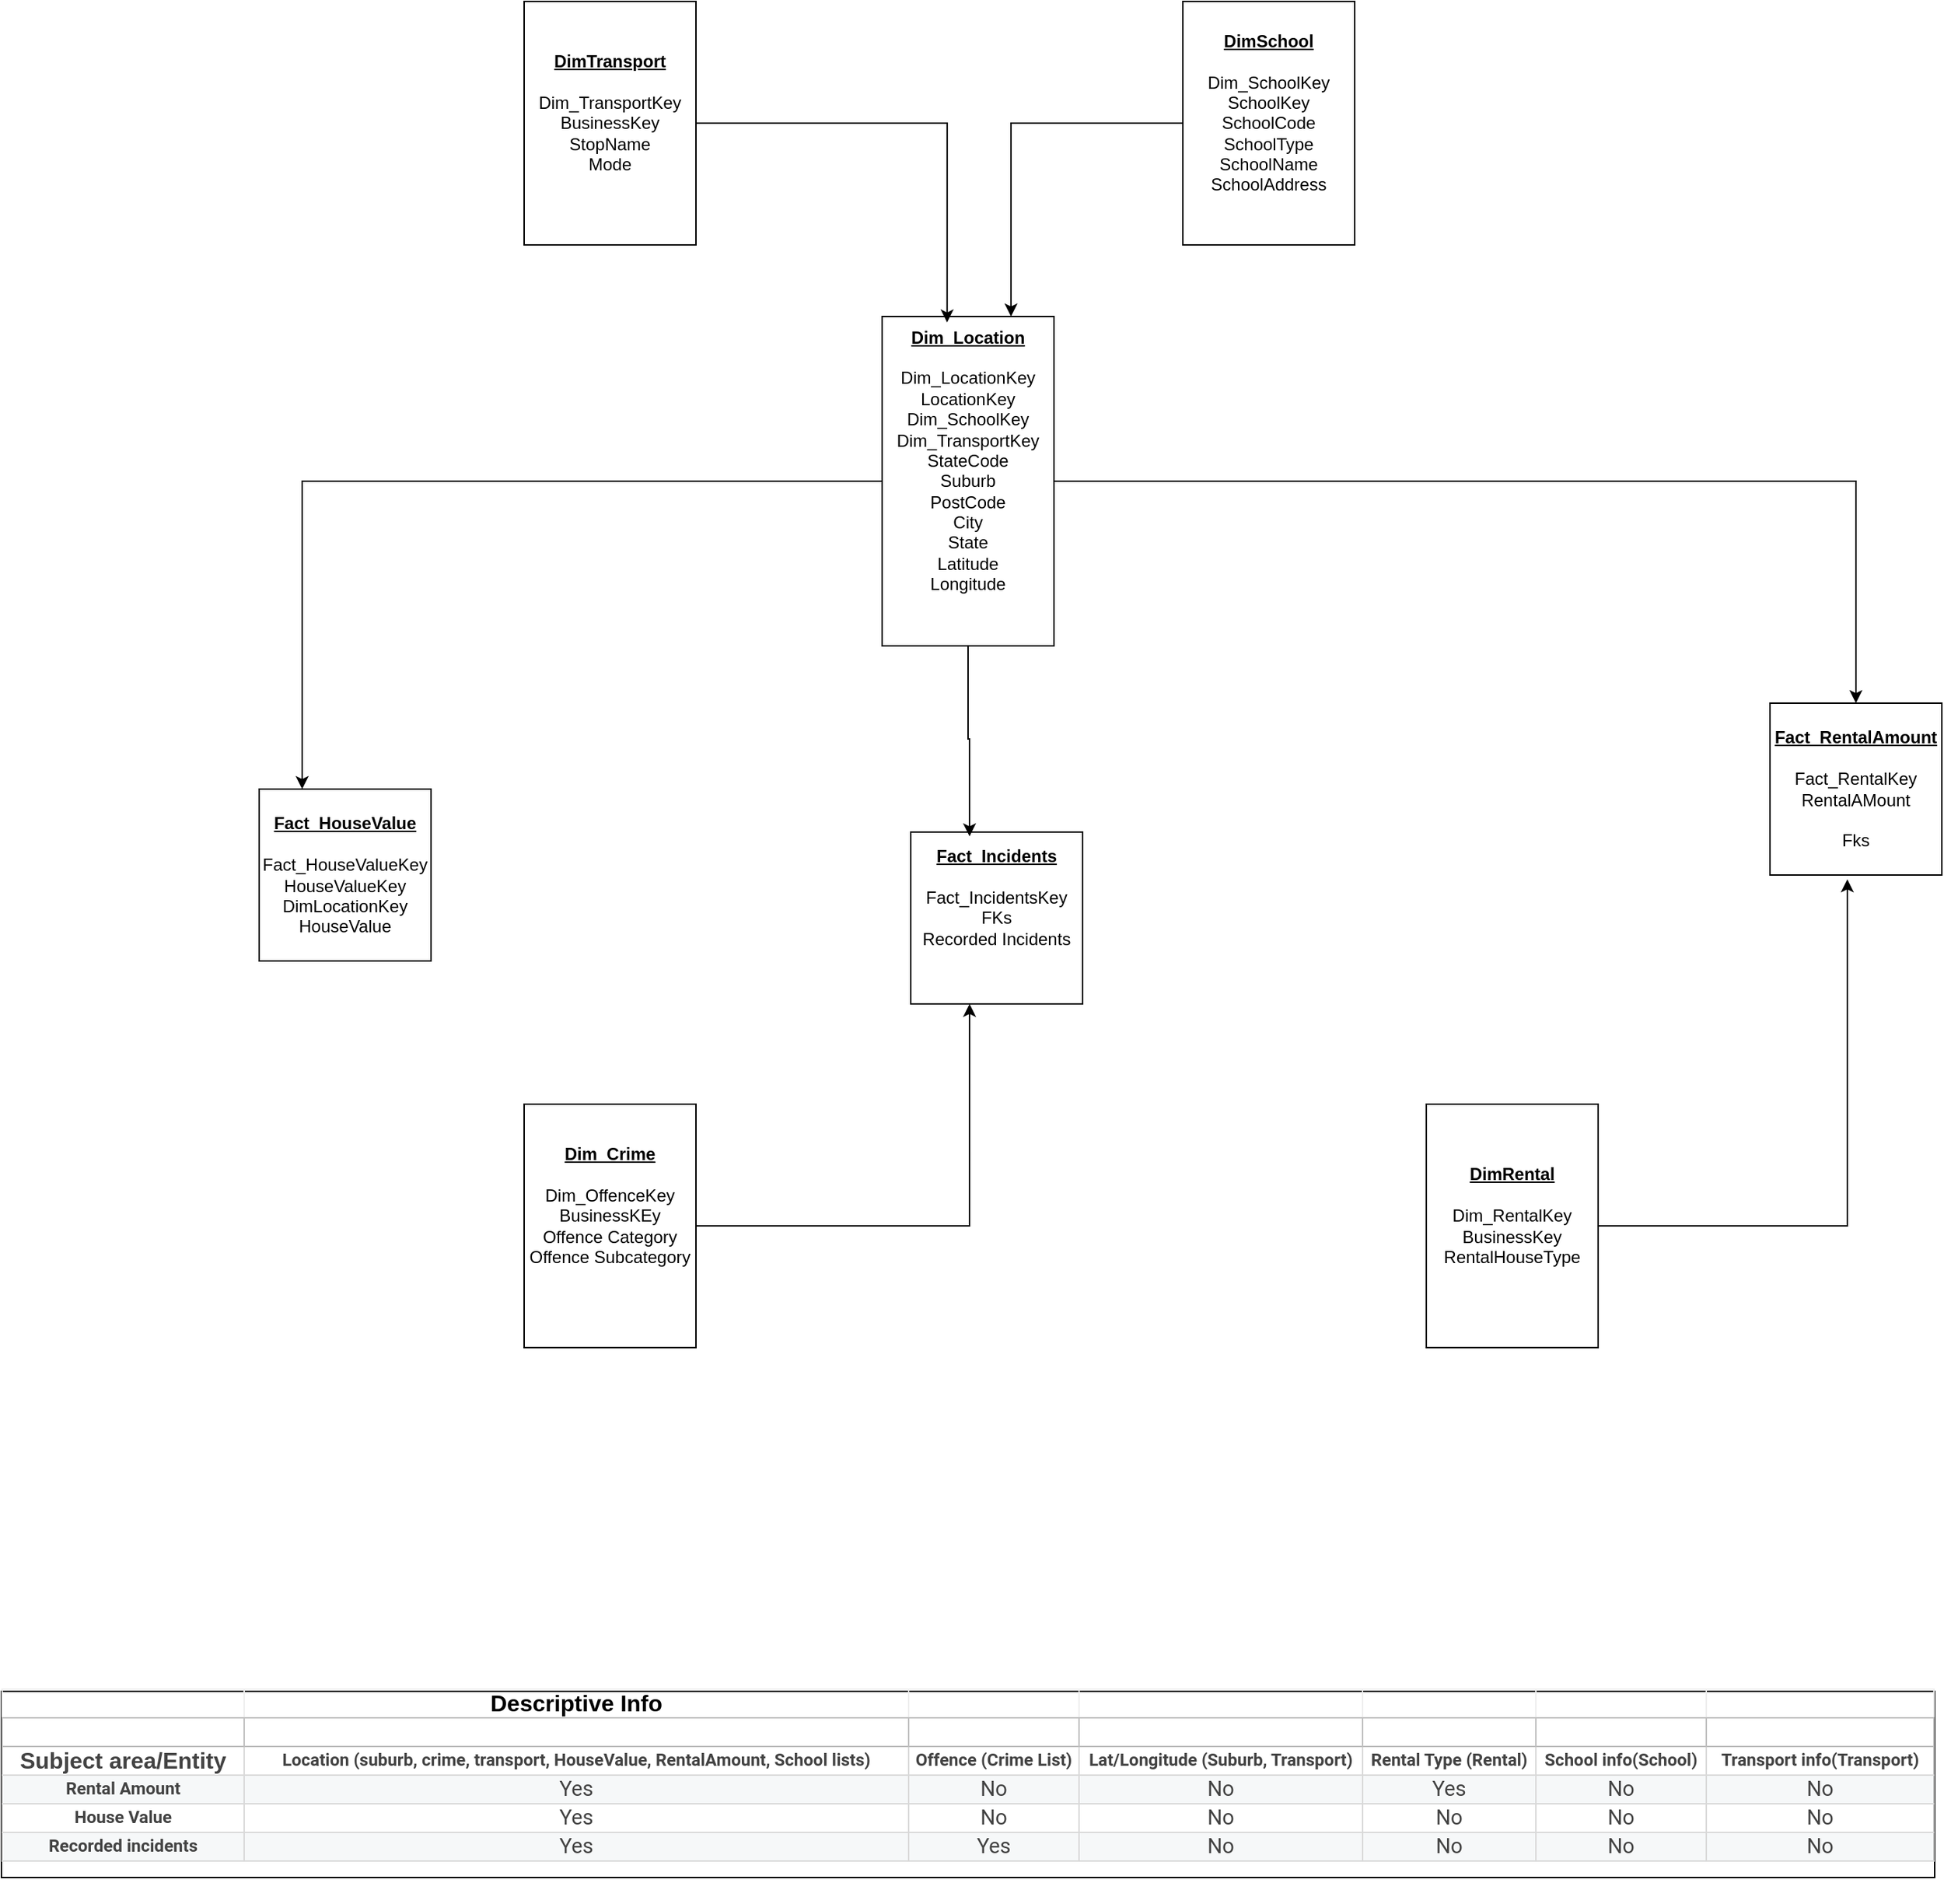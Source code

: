 <mxfile version="27.1.5">
  <diagram name="Page-1" id="7BFxU5fGPZ_QuVZOJ2mt">
    <mxGraphModel grid="1" page="1" gridSize="10" guides="1" tooltips="1" connect="1" arrows="1" fold="1" pageScale="1" pageWidth="850" pageHeight="1100" math="0" shadow="0">
      <root>
        <mxCell id="0" />
        <mxCell id="1" parent="0" />
        <mxCell id="Zu2pmkmOJ84C_yeY3-3D-30" style="edgeStyle=orthogonalEdgeStyle;rounded=0;orthogonalLoop=1;jettySize=auto;html=1;entryX=0.25;entryY=0;entryDx=0;entryDy=0;" edge="1" parent="1" source="Zu2pmkmOJ84C_yeY3-3D-3" target="Zu2pmkmOJ84C_yeY3-3D-10">
          <mxGeometry relative="1" as="geometry" />
        </mxCell>
        <mxCell id="Zu2pmkmOJ84C_yeY3-3D-32" style="edgeStyle=orthogonalEdgeStyle;rounded=0;orthogonalLoop=1;jettySize=auto;html=1;entryX=0.5;entryY=0;entryDx=0;entryDy=0;" edge="1" parent="1" source="Zu2pmkmOJ84C_yeY3-3D-3" target="Zu2pmkmOJ84C_yeY3-3D-9">
          <mxGeometry relative="1" as="geometry" />
        </mxCell>
        <mxCell id="Zu2pmkmOJ84C_yeY3-3D-3" value="&lt;b&gt;&lt;u&gt;Dim_Location&lt;/u&gt;&lt;/b&gt;&lt;div&gt;&lt;br&gt;&lt;/div&gt;&lt;div&gt;Dim_LocationKey&lt;/div&gt;&lt;div&gt;LocationKey&lt;/div&gt;&lt;div&gt;Dim_SchoolKey&lt;/div&gt;&lt;div&gt;Dim_TransportKey&lt;/div&gt;&lt;div&gt;StateCode&lt;/div&gt;&lt;div&gt;Suburb&lt;/div&gt;&lt;div&gt;PostCode&lt;/div&gt;&lt;div&gt;City&lt;/div&gt;&lt;div&gt;State&lt;/div&gt;&lt;div&gt;Latitude&lt;/div&gt;&lt;div&gt;Longitude&lt;/div&gt;&lt;div&gt;&lt;br&gt;&lt;/div&gt;&lt;div&gt;&lt;br&gt;&lt;/div&gt;" style="rounded=0;whiteSpace=wrap;html=1;" vertex="1" parent="1">
          <mxGeometry x="-50" y="80" width="120" height="230" as="geometry" />
        </mxCell>
        <mxCell id="Zu2pmkmOJ84C_yeY3-3D-4" value="&lt;div&gt;&lt;b&gt;&lt;u&gt;Dim_Crime&lt;/u&gt;&lt;/b&gt;&lt;/div&gt;&lt;div&gt;&lt;b&gt;&lt;u&gt;&lt;br&gt;&lt;/u&gt;&lt;/b&gt;&lt;/div&gt;&lt;div&gt;Dim_OffenceKey&lt;/div&gt;&lt;div&gt;BusinessKEy&lt;/div&gt;&lt;div&gt;Offence Category&lt;/div&gt;&lt;div&gt;Offence Subcategory&lt;/div&gt;&lt;div&gt;&lt;br&gt;&lt;/div&gt;&lt;div&gt;&lt;br&gt;&lt;/div&gt;" style="rounded=0;whiteSpace=wrap;html=1;" vertex="1" parent="1">
          <mxGeometry x="-300" y="630" width="120" height="170" as="geometry" />
        </mxCell>
        <mxCell id="Zu2pmkmOJ84C_yeY3-3D-6" value="&lt;b&gt;&lt;u&gt;DimRental&lt;/u&gt;&lt;/b&gt;&lt;div&gt;&lt;br&gt;&lt;/div&gt;&lt;div&gt;Dim_RentalKey&lt;/div&gt;&lt;div&gt;BusinessKey&lt;/div&gt;&lt;div&gt;RentalHouseType&lt;/div&gt;&lt;div&gt;&lt;br&gt;&lt;/div&gt;" style="rounded=0;whiteSpace=wrap;html=1;" vertex="1" parent="1">
          <mxGeometry x="330" y="630" width="120" height="170" as="geometry" />
        </mxCell>
        <mxCell id="Zu2pmkmOJ84C_yeY3-3D-35" style="edgeStyle=orthogonalEdgeStyle;rounded=0;orthogonalLoop=1;jettySize=auto;html=1;entryX=0.75;entryY=0;entryDx=0;entryDy=0;" edge="1" parent="1" source="Zu2pmkmOJ84C_yeY3-3D-7" target="Zu2pmkmOJ84C_yeY3-3D-3">
          <mxGeometry relative="1" as="geometry" />
        </mxCell>
        <mxCell id="Zu2pmkmOJ84C_yeY3-3D-7" value="&lt;b&gt;&lt;u&gt;DimSchool&lt;/u&gt;&lt;/b&gt;&lt;div&gt;&lt;br&gt;&lt;/div&gt;&lt;div&gt;Dim_SchoolKey&lt;/div&gt;&lt;div&gt;SchoolKey&lt;/div&gt;&lt;div&gt;SchoolCode&lt;/div&gt;&lt;div&gt;SchoolType&lt;/div&gt;&lt;div&gt;SchoolName&lt;/div&gt;&lt;div&gt;SchoolAddress&lt;/div&gt;&lt;div&gt;&lt;br&gt;&lt;/div&gt;" style="rounded=0;whiteSpace=wrap;html=1;" vertex="1" parent="1">
          <mxGeometry x="160" y="-140" width="120" height="170" as="geometry" />
        </mxCell>
        <mxCell id="Zu2pmkmOJ84C_yeY3-3D-8" value="&lt;b&gt;&lt;u&gt;DimTransport&lt;/u&gt;&lt;/b&gt;&lt;div&gt;&lt;br&gt;&lt;/div&gt;&lt;div&gt;Dim_TransportKey&lt;/div&gt;&lt;div&gt;BusinessKey&lt;/div&gt;&lt;div&gt;StopName&lt;/div&gt;&lt;div&gt;Mode&lt;/div&gt;&lt;div&gt;&lt;br&gt;&lt;/div&gt;" style="rounded=0;whiteSpace=wrap;html=1;" vertex="1" parent="1">
          <mxGeometry x="-300" y="-140" width="120" height="170" as="geometry" />
        </mxCell>
        <mxCell id="Zu2pmkmOJ84C_yeY3-3D-9" value="&lt;b&gt;&lt;u&gt;Fact_RentalAmount&lt;/u&gt;&lt;/b&gt;&lt;div&gt;&lt;br&gt;&lt;/div&gt;&lt;div&gt;Fact_RentalKey&lt;/div&gt;&lt;div&gt;RentalAMount&lt;/div&gt;&lt;div&gt;&lt;br&gt;&lt;/div&gt;&lt;div&gt;Fks&lt;/div&gt;" style="rounded=0;whiteSpace=wrap;html=1;" vertex="1" parent="1">
          <mxGeometry x="570" y="350" width="120" height="120" as="geometry" />
        </mxCell>
        <mxCell id="Zu2pmkmOJ84C_yeY3-3D-10" value="&lt;b&gt;&lt;u&gt;Fact_HouseValue&lt;/u&gt;&lt;/b&gt;&lt;div&gt;&lt;br&gt;&lt;/div&gt;&lt;div&gt;Fact_HouseValueKey&lt;/div&gt;&lt;div&gt;HouseValueKey&lt;br&gt;&lt;div&gt;DimLocationKey&lt;/div&gt;&lt;div&gt;HouseValue&lt;/div&gt;&lt;/div&gt;" style="rounded=0;whiteSpace=wrap;html=1;" vertex="1" parent="1">
          <mxGeometry x="-485" y="410" width="120" height="120" as="geometry" />
        </mxCell>
        <mxCell id="Zu2pmkmOJ84C_yeY3-3D-11" value="&lt;b&gt;&lt;u&gt;Fact_Incidents&lt;/u&gt;&lt;/b&gt;&lt;div&gt;&lt;br&gt;&lt;/div&gt;&lt;div&gt;Fact_IncidentsKey&lt;/div&gt;&lt;div&gt;FKs&lt;/div&gt;&lt;div&gt;Recorded Incidents&lt;br&gt;&lt;div&gt;&lt;br&gt;&lt;/div&gt;&lt;div&gt;&lt;br&gt;&lt;/div&gt;&lt;/div&gt;" style="rounded=0;whiteSpace=wrap;html=1;" vertex="1" parent="1">
          <mxGeometry x="-30" y="440" width="120" height="120" as="geometry" />
        </mxCell>
        <UserObject label="&#xa;&lt;table data-sheets-named-table=&quot;{&amp;quot;1&amp;quot;:{&amp;quot;1&amp;quot;:{&amp;quot;1&amp;quot;:{&amp;quot;4&amp;quot;:{&amp;quot;1&amp;quot;:2,&amp;quot;2&amp;quot;:16777215}},&amp;quot;2&amp;quot;:{&amp;quot;4&amp;quot;:{&amp;quot;1&amp;quot;:2,&amp;quot;2&amp;quot;:16777215}},&amp;quot;3&amp;quot;:1,&amp;quot;4&amp;quot;:{&amp;quot;4&amp;quot;:{&amp;quot;1&amp;quot;:2,&amp;quot;2&amp;quot;:16185593}},&amp;quot;5&amp;quot;:1}},&amp;quot;2&amp;quot;:&amp;quot;Table1&amp;quot;,&amp;quot;3&amp;quot;:[{&amp;quot;1&amp;quot;:0,&amp;quot;2&amp;quot;:1,&amp;quot;3&amp;quot;:{&amp;quot;2&amp;quot;:2},&amp;quot;4&amp;quot;:7}],&amp;quot;5&amp;quot;:{&amp;quot;1&amp;quot;:62,&amp;quot;3&amp;quot;:1,&amp;quot;4&amp;quot;:1,&amp;quot;5&amp;quot;:1,&amp;quot;6&amp;quot;:1,&amp;quot;7&amp;quot;:1}}&quot; data-sheets-named-table-range=&quot;G9:M28&quot; data-sheets-original-selection=&quot;G8:M13&quot; data-sheets-baot=&quot;1&quot; data-sheets-root=&quot;1&quot; style=&quot;table-layout:fixed;font-size:11pt;font-family:Calibri;width:0px;border-collapse:collapse;border:none&quot; border=&quot;1&quot; dir=&quot;ltr&quot; cellpadding=&quot;0&quot; cellspacing=&quot;0&quot; xmlns=&quot;http://www.w3.org/1999/xhtml&quot;&gt;&lt;colgroup&gt;&lt;col width=&quot;169&quot;&gt;&lt;col width=&quot;464&quot;&gt;&lt;col width=&quot;119&quot;&gt;&lt;col width=&quot;198&quot;&gt;&lt;col width=&quot;121&quot;&gt;&lt;col width=&quot;119&quot;&gt;&lt;col width=&quot;159&quot;&gt;&lt;/colgroup&gt;&lt;tbody&gt;&lt;tr style=&quot;height:20px;&quot;&gt;&lt;td style=&quot;border-bottom:1px solid #bfbfbf;overflow:hidden;padding:0px 3px 0px 3px;vertical-align:bottom;&quot;&gt;&lt;/td&gt;&lt;td style=&quot;border-bottom:1px solid #bfbfbf;overflow:hidden;padding:0px 3px 0px 3px;vertical-align:bottom;font-family:Arial;font-size:12pt;font-weight:bold;&quot;&gt;Descriptive Info&lt;/td&gt;&lt;td style=&quot;border-bottom:1px solid #bfbfbf;overflow:hidden;padding:0px 3px 0px 3px;vertical-align:bottom;&quot;&gt;&lt;/td&gt;&lt;td style=&quot;border-bottom:1px solid #bfbfbf;overflow:hidden;padding:0px 3px 0px 3px;vertical-align:bottom;&quot;&gt;&lt;/td&gt;&lt;td style=&quot;border-bottom:1px solid #bfbfbf;overflow:hidden;padding:0px 3px 0px 3px;vertical-align:bottom;&quot;&gt;&lt;/td&gt;&lt;td style=&quot;border-bottom:1px solid #bfbfbf;overflow:hidden;padding:0px 3px 0px 3px;vertical-align:bottom;&quot;&gt;&lt;/td&gt;&lt;td style=&quot;border-bottom:1px solid #bfbfbf;overflow:hidden;padding:0px 3px 0px 3px;vertical-align:bottom;&quot;&gt;&lt;/td&gt;&lt;/tr&gt;&lt;tr style=&quot;height:20px;&quot;&gt;&lt;td style=&quot;border-right:1px solid #bfbfbf;border-bottom:1px solid #bfbfbf;border-left:1px solid #bfbfbf;overflow:hidden;padding:0px 3px 0px 3px;vertical-align:middle;background-color:#ffffff;font-family:Roboto;font-weight:normal;wrap-strategy:3;white-space:clip;color:#ffffff;&quot;&gt;Column 1&lt;/td&gt;&lt;td style=&quot;border-right:1px solid #bfbfbf;border-bottom:1px solid #bfbfbf;overflow:hidden;padding:0px 3px 0px 3px;vertical-align:middle;background-color:#ffffff;font-family:Roboto;font-size:12pt;font-weight:bold;wrap-strategy:3;white-space:clip;color:#ffffff;&quot;&gt;De&lt;/td&gt;&lt;td style=&quot;border-right:1px solid #bfbfbf;border-bottom:1px solid #bfbfbf;overflow:hidden;padding:0px 3px 0px 3px;vertical-align:middle;background-color:#ffffff;font-family:Roboto;font-weight:normal;wrap-strategy:3;white-space:clip;color:#ffffff;&quot;&gt;Column 3&lt;/td&gt;&lt;td style=&quot;border-right:1px solid #bfbfbf;border-bottom:1px solid #bfbfbf;overflow:hidden;padding:0px 3px 0px 3px;vertical-align:middle;background-color:#ffffff;font-family:Roboto;font-weight:normal;wrap-strategy:3;white-space:clip;color:#ffffff;&quot;&gt;Column 4&lt;/td&gt;&lt;td style=&quot;border-right:1px solid #bfbfbf;border-bottom:1px solid #bfbfbf;overflow:hidden;padding:0px 3px 0px 3px;vertical-align:middle;background-color:#ffffff;font-family:Roboto;font-weight:normal;wrap-strategy:3;white-space:clip;color:#ffffff;&quot;&gt;Column 5&lt;/td&gt;&lt;td style=&quot;border-right:1px solid #bfbfbf;border-bottom:1px solid #bfbfbf;overflow:hidden;padding:0px 3px 0px 3px;vertical-align:middle;background-color:#ffffff;font-family:Roboto;font-weight:normal;wrap-strategy:3;white-space:clip;color:#ffffff;&quot;&gt;Column 6&lt;/td&gt;&lt;td style=&quot;border-right:1px solid #bfbfbf;border-bottom:1px solid #bfbfbf;overflow:hidden;padding:0px 3px 0px 3px;vertical-align:middle;background-color:#ffffff;font-family:Roboto;font-weight:normal;wrap-strategy:3;white-space:clip;color:#ffffff;&quot;&gt;Column 7&lt;/td&gt;&lt;/tr&gt;&lt;tr style=&quot;height:20px;&quot;&gt;&lt;td style=&quot;border-right:1px solid #d9d9d9;border-bottom:1px solid #d9d9d9;border-left:1px solid #bfbfbf;overflow:hidden;padding:0px 3px 0px 3px;vertical-align:middle;background-color:#ffffff;font-family:Arial;font-size:12pt;font-weight:bold;wrap-strategy:3;white-space:clip;color:#434343;&quot;&gt;Subject area/Entity&lt;/td&gt;&lt;td style=&quot;border-right:1px solid #d9d9d9;border-bottom:1px solid #d9d9d9;overflow:hidden;padding:0px 3px 0px 3px;vertical-align:middle;background-color:#ffffff;font-family:Roboto;font-size:9pt;font-weight:bold;wrap-strategy:3;white-space:clip;color:#434343;&quot;&gt;Location (suburb, crime, transport, HouseValue, RentalAmount, School lists) &lt;/td&gt;&lt;td style=&quot;border-right:1px solid #d9d9d9;border-bottom:1px solid #d9d9d9;overflow:hidden;padding:0px 3px 0px 3px;vertical-align:middle;background-color:#ffffff;font-family:Roboto;font-size:9pt;font-weight:bold;wrap-strategy:3;white-space:clip;color:#434343;&quot;&gt;Offence (Crime List) &lt;/td&gt;&lt;td style=&quot;border-right:1px solid #d9d9d9;border-bottom:1px solid #d9d9d9;overflow:hidden;padding:0px 3px 0px 3px;vertical-align:middle;background-color:#ffffff;font-family:Roboto;font-size:9pt;font-weight:bold;wrap-strategy:3;white-space:clip;color:#434343;&quot;&gt;Lat/Longitude (Suburb, Transport) &lt;/td&gt;&lt;td style=&quot;border-right:1px solid #d9d9d9;border-bottom:1px solid #d9d9d9;overflow:hidden;padding:0px 3px 0px 3px;vertical-align:middle;background-color:#ffffff;font-family:Roboto;font-size:9pt;font-weight:bold;wrap-strategy:3;white-space:clip;color:#434343;&quot;&gt;Rental Type (Rental) &lt;/td&gt;&lt;td style=&quot;border-right:1px solid #d9d9d9;border-bottom:1px solid #d9d9d9;overflow:hidden;padding:0px 3px 0px 3px;vertical-align:middle;background-color:#ffffff;font-family:Roboto;font-size:9pt;font-weight:bold;wrap-strategy:3;white-space:clip;color:#434343;&quot;&gt;School info(School)&lt;/td&gt;&lt;td style=&quot;border-right:1px solid #bfbfbf;border-bottom:1px solid #d9d9d9;overflow:hidden;padding:0px 3px 0px 3px;vertical-align:middle;background-color:#ffffff;font-family:Roboto;font-size:9pt;font-weight:bold;wrap-strategy:3;white-space:clip;color:#434343;&quot;&gt;Transport info(Transport)&lt;/td&gt;&lt;/tr&gt;&lt;tr style=&quot;height:20px;&quot;&gt;&lt;td style=&quot;border-right:1px solid #d9d9d9;border-bottom:1px solid #d9d9d9;border-left:1px solid #bfbfbf;overflow:hidden;padding:0px 3px 0px 3px;vertical-align:middle;background-color:#f6f8f9;font-family:Roboto;font-size:9pt;font-weight:bold;wrap-strategy:3;white-space:clip;color:#434343;&quot;&gt;Rental Amount&lt;/td&gt;&lt;td style=&quot;border-right:1px solid #d9d9d9;border-bottom:1px solid #d9d9d9;overflow:hidden;padding:0px 3px 0px 3px;vertical-align:middle;background-color:#f6f8f9;font-family:Roboto;font-weight:normal;wrap-strategy:3;white-space:clip;color:#434343;&quot;&gt;Yes&lt;/td&gt;&lt;td style=&quot;border-right:1px solid #d9d9d9;border-bottom:1px solid #d9d9d9;overflow:hidden;padding:0px 3px 0px 3px;vertical-align:middle;background-color:#f6f8f9;font-family:Roboto;font-weight:normal;wrap-strategy:3;white-space:clip;color:#434343;&quot;&gt;No &lt;/td&gt;&lt;td style=&quot;border-right:1px solid #d9d9d9;border-bottom:1px solid #d9d9d9;overflow:hidden;padding:0px 3px 0px 3px;vertical-align:middle;background-color:#f6f8f9;font-family:Roboto;font-weight:normal;wrap-strategy:3;white-space:clip;color:#434343;&quot;&gt;No&lt;/td&gt;&lt;td style=&quot;border-right:1px solid #d9d9d9;border-bottom:1px solid #d9d9d9;overflow:hidden;padding:0px 3px 0px 3px;vertical-align:middle;background-color:#f6f8f9;font-family:Roboto;font-weight:normal;wrap-strategy:3;white-space:clip;color:#434343;&quot;&gt;Yes&lt;/td&gt;&lt;td style=&quot;border-right:1px solid #d9d9d9;border-bottom:1px solid #d9d9d9;overflow:hidden;padding:0px 3px 0px 3px;vertical-align:middle;background-color:#f6f8f9;font-family:Roboto;font-weight:normal;wrap-strategy:3;white-space:clip;color:#434343;&quot;&gt;No&lt;/td&gt;&lt;td style=&quot;border-right:1px solid #bfbfbf;border-bottom:1px solid #d9d9d9;overflow:hidden;padding:0px 3px 0px 3px;vertical-align:middle;background-color:#f6f8f9;font-family:Roboto;font-weight:normal;wrap-strategy:3;white-space:clip;color:#434343;&quot;&gt;No&lt;/td&gt;&lt;/tr&gt;&lt;tr style=&quot;height:20px;&quot;&gt;&lt;td style=&quot;border-right:1px solid #d9d9d9;border-bottom:1px solid #d9d9d9;border-left:1px solid #bfbfbf;overflow:hidden;padding:0px 3px 0px 3px;vertical-align:middle;background-color:#ffffff;font-family:Roboto;font-size:9pt;font-weight:bold;wrap-strategy:3;white-space:clip;color:#434343;&quot;&gt;House Value&lt;/td&gt;&lt;td style=&quot;border-right:1px solid #d9d9d9;border-bottom:1px solid #d9d9d9;overflow:hidden;padding:0px 3px 0px 3px;vertical-align:middle;background-color:#ffffff;font-family:Roboto;font-weight:normal;wrap-strategy:3;white-space:clip;color:#434343;&quot;&gt;Yes&lt;/td&gt;&lt;td style=&quot;border-right:1px solid #d9d9d9;border-bottom:1px solid #d9d9d9;overflow:hidden;padding:0px 3px 0px 3px;vertical-align:middle;background-color:#ffffff;font-family:Roboto;font-weight:normal;wrap-strategy:3;white-space:clip;color:#434343;&quot;&gt;No &lt;/td&gt;&lt;td style=&quot;border-right:1px solid #d9d9d9;border-bottom:1px solid #d9d9d9;overflow:hidden;padding:0px 3px 0px 3px;vertical-align:middle;background-color:#ffffff;font-family:Roboto;font-weight:normal;wrap-strategy:3;white-space:clip;color:#434343;&quot;&gt;No&lt;/td&gt;&lt;td style=&quot;border-right:1px solid #d9d9d9;border-bottom:1px solid #d9d9d9;overflow:hidden;padding:0px 3px 0px 3px;vertical-align:middle;background-color:#ffffff;font-family:Roboto;font-weight:normal;wrap-strategy:3;white-space:clip;color:#434343;&quot;&gt;No&lt;/td&gt;&lt;td style=&quot;border-right:1px solid #d9d9d9;border-bottom:1px solid #d9d9d9;overflow:hidden;padding:0px 3px 0px 3px;vertical-align:middle;background-color:#ffffff;font-family:Roboto;font-weight:normal;wrap-strategy:3;white-space:clip;color:#434343;&quot;&gt;No&lt;/td&gt;&lt;td style=&quot;border-right:1px solid #bfbfbf;border-bottom:1px solid #d9d9d9;overflow:hidden;padding:0px 3px 0px 3px;vertical-align:middle;background-color:#ffffff;font-family:Roboto;font-weight:normal;wrap-strategy:3;white-space:clip;color:#434343;&quot;&gt;No&lt;/td&gt;&lt;/tr&gt;&lt;tr style=&quot;height:20px;&quot;&gt;&lt;td style=&quot;border-right:1px solid #d9d9d9;border-bottom:1px solid #d9d9d9;border-left:1px solid #bfbfbf;overflow:hidden;padding:0px 3px 0px 3px;vertical-align:middle;background-color:#f6f8f9;font-family:Roboto;font-size:9pt;font-weight:bold;wrap-strategy:3;white-space:clip;color:#434343;&quot;&gt;Recorded incidents&lt;/td&gt;&lt;td style=&quot;border-right:1px solid #d9d9d9;border-bottom:1px solid #d9d9d9;overflow:hidden;padding:0px 3px 0px 3px;vertical-align:middle;background-color:#f6f8f9;font-family:Roboto;font-weight:normal;wrap-strategy:3;white-space:clip;color:#434343;&quot;&gt;Yes&lt;/td&gt;&lt;td style=&quot;border-right:1px solid #d9d9d9;border-bottom:1px solid #d9d9d9;overflow:hidden;padding:0px 3px 0px 3px;vertical-align:middle;background-color:#f6f8f9;font-family:Roboto;font-weight:normal;wrap-strategy:3;white-space:clip;color:#434343;&quot;&gt;Yes&lt;/td&gt;&lt;td style=&quot;border-right:1px solid #d9d9d9;border-bottom:1px solid #d9d9d9;overflow:hidden;padding:0px 3px 0px 3px;vertical-align:middle;background-color:#f6f8f9;font-family:Roboto;font-weight:normal;wrap-strategy:3;white-space:clip;color:#434343;&quot;&gt;No&lt;/td&gt;&lt;td style=&quot;border-right:1px solid #d9d9d9;border-bottom:1px solid #d9d9d9;overflow:hidden;padding:0px 3px 0px 3px;vertical-align:middle;background-color:#f6f8f9;font-family:Roboto;font-weight:normal;wrap-strategy:3;white-space:clip;color:#434343;&quot;&gt;No&lt;/td&gt;&lt;td style=&quot;border-right:1px solid #d9d9d9;border-bottom:1px solid #d9d9d9;overflow:hidden;padding:0px 3px 0px 3px;vertical-align:middle;background-color:#f6f8f9;font-family:Roboto;font-weight:normal;wrap-strategy:3;white-space:clip;color:#434343;&quot;&gt;No&lt;/td&gt;&lt;td style=&quot;border-right:1px solid #bfbfbf;border-bottom:1px solid #d9d9d9;overflow:hidden;padding:0px 3px 0px 3px;vertical-align:middle;background-color:#f6f8f9;font-family:Roboto;font-weight:normal;wrap-strategy:3;white-space:clip;color:#434343;&quot;&gt;No&lt;/td&gt;&lt;/tr&gt;&lt;/tbody&gt;&lt;/table&gt;&#xa;&#xa;" link="&#xa;&lt;table data-sheets-named-table=&quot;{&amp;quot;1&amp;quot;:{&amp;quot;1&amp;quot;:{&amp;quot;1&amp;quot;:{&amp;quot;4&amp;quot;:{&amp;quot;1&amp;quot;:2,&amp;quot;2&amp;quot;:16777215}},&amp;quot;2&amp;quot;:{&amp;quot;4&amp;quot;:{&amp;quot;1&amp;quot;:2,&amp;quot;2&amp;quot;:16777215}},&amp;quot;3&amp;quot;:1,&amp;quot;4&amp;quot;:{&amp;quot;4&amp;quot;:{&amp;quot;1&amp;quot;:2,&amp;quot;2&amp;quot;:16185593}},&amp;quot;5&amp;quot;:1}},&amp;quot;2&amp;quot;:&amp;quot;Table1&amp;quot;,&amp;quot;3&amp;quot;:[{&amp;quot;1&amp;quot;:0,&amp;quot;2&amp;quot;:1,&amp;quot;3&amp;quot;:{&amp;quot;2&amp;quot;:2},&amp;quot;4&amp;quot;:7}],&amp;quot;5&amp;quot;:{&amp;quot;1&amp;quot;:62,&amp;quot;3&amp;quot;:1,&amp;quot;4&amp;quot;:1,&amp;quot;5&amp;quot;:1,&amp;quot;6&amp;quot;:1,&amp;quot;7&amp;quot;:1}}&quot; data-sheets-named-table-range=&quot;G9:M28&quot; data-sheets-original-selection=&quot;G8:M13&quot; data-sheets-baot=&quot;1&quot; data-sheets-root=&quot;1&quot; style=&quot;table-layout:fixed;font-size:11pt;font-family:Calibri;width:0px;border-collapse:collapse;border:none&quot; border=&quot;1&quot; dir=&quot;ltr&quot; cellpadding=&quot;0&quot; cellspacing=&quot;0&quot; xmlns=&quot;http://www.w3.org/1999/xhtml&quot;&gt;&lt;colgroup&gt;&lt;col width=&quot;169&quot;&gt;&lt;col width=&quot;464&quot;&gt;&lt;col width=&quot;119&quot;&gt;&lt;col width=&quot;198&quot;&gt;&lt;col width=&quot;121&quot;&gt;&lt;col width=&quot;119&quot;&gt;&lt;col width=&quot;159&quot;&gt;&lt;/colgroup&gt;&lt;tbody&gt;&lt;tr style=&quot;height:20px;&quot;&gt;&lt;td style=&quot;border-bottom:1px solid #bfbfbf;overflow:hidden;padding:0px 3px 0px 3px;vertical-align:bottom;&quot;&gt;&lt;/td&gt;&lt;td style=&quot;border-bottom:1px solid #bfbfbf;overflow:hidden;padding:0px 3px 0px 3px;vertical-align:bottom;font-family:Arial;font-size:12pt;font-weight:bold;&quot;&gt;Descriptive Info&lt;/td&gt;&lt;td style=&quot;border-bottom:1px solid #bfbfbf;overflow:hidden;padding:0px 3px 0px 3px;vertical-align:bottom;&quot;&gt;&lt;/td&gt;&lt;td style=&quot;border-bottom:1px solid #bfbfbf;overflow:hidden;padding:0px 3px 0px 3px;vertical-align:bottom;&quot;&gt;&lt;/td&gt;&lt;td style=&quot;border-bottom:1px solid #bfbfbf;overflow:hidden;padding:0px 3px 0px 3px;vertical-align:bottom;&quot;&gt;&lt;/td&gt;&lt;td style=&quot;border-bottom:1px solid #bfbfbf;overflow:hidden;padding:0px 3px 0px 3px;vertical-align:bottom;&quot;&gt;&lt;/td&gt;&lt;td style=&quot;border-bottom:1px solid #bfbfbf;overflow:hidden;padding:0px 3px 0px 3px;vertical-align:bottom;&quot;&gt;&lt;/td&gt;&lt;/tr&gt;&lt;tr style=&quot;height:20px;&quot;&gt;&lt;td style=&quot;border-right:1px solid #bfbfbf;border-bottom:1px solid #bfbfbf;border-left:1px solid #bfbfbf;overflow:hidden;padding:0px 3px 0px 3px;vertical-align:middle;background-color:#ffffff;font-family:Roboto;font-weight:normal;wrap-strategy:3;white-space:clip;color:#ffffff;&quot;&gt;Column 1&lt;/td&gt;&lt;td style=&quot;border-right:1px solid #bfbfbf;border-bottom:1px solid #bfbfbf;overflow:hidden;padding:0px 3px 0px 3px;vertical-align:middle;background-color:#ffffff;font-family:Roboto;font-size:12pt;font-weight:bold;wrap-strategy:3;white-space:clip;color:#ffffff;&quot;&gt;De&lt;/td&gt;&lt;td style=&quot;border-right:1px solid #bfbfbf;border-bottom:1px solid #bfbfbf;overflow:hidden;padding:0px 3px 0px 3px;vertical-align:middle;background-color:#ffffff;font-family:Roboto;font-weight:normal;wrap-strategy:3;white-space:clip;color:#ffffff;&quot;&gt;Column 3&lt;/td&gt;&lt;td style=&quot;border-right:1px solid #bfbfbf;border-bottom:1px solid #bfbfbf;overflow:hidden;padding:0px 3px 0px 3px;vertical-align:middle;background-color:#ffffff;font-family:Roboto;font-weight:normal;wrap-strategy:3;white-space:clip;color:#ffffff;&quot;&gt;Column 4&lt;/td&gt;&lt;td style=&quot;border-right:1px solid #bfbfbf;border-bottom:1px solid #bfbfbf;overflow:hidden;padding:0px 3px 0px 3px;vertical-align:middle;background-color:#ffffff;font-family:Roboto;font-weight:normal;wrap-strategy:3;white-space:clip;color:#ffffff;&quot;&gt;Column 5&lt;/td&gt;&lt;td style=&quot;border-right:1px solid #bfbfbf;border-bottom:1px solid #bfbfbf;overflow:hidden;padding:0px 3px 0px 3px;vertical-align:middle;background-color:#ffffff;font-family:Roboto;font-weight:normal;wrap-strategy:3;white-space:clip;color:#ffffff;&quot;&gt;Column 6&lt;/td&gt;&lt;td style=&quot;border-right:1px solid #bfbfbf;border-bottom:1px solid #bfbfbf;overflow:hidden;padding:0px 3px 0px 3px;vertical-align:middle;background-color:#ffffff;font-family:Roboto;font-weight:normal;wrap-strategy:3;white-space:clip;color:#ffffff;&quot;&gt;Column 7&lt;/td&gt;&lt;/tr&gt;&lt;tr style=&quot;height:20px;&quot;&gt;&lt;td style=&quot;border-right:1px solid #d9d9d9;border-bottom:1px solid #d9d9d9;border-left:1px solid #bfbfbf;overflow:hidden;padding:0px 3px 0px 3px;vertical-align:middle;background-color:#ffffff;font-family:Arial;font-size:12pt;font-weight:bold;wrap-strategy:3;white-space:clip;color:#434343;&quot;&gt;Subject area/Entity&lt;/td&gt;&lt;td style=&quot;border-right:1px solid #d9d9d9;border-bottom:1px solid #d9d9d9;overflow:hidden;padding:0px 3px 0px 3px;vertical-align:middle;background-color:#ffffff;font-family:Roboto;font-size:9pt;font-weight:bold;wrap-strategy:3;white-space:clip;color:#434343;&quot;&gt;Location (suburb, crime, transport, HouseValue, RentalAmount, School lists) &lt;/td&gt;&lt;td style=&quot;border-right:1px solid #d9d9d9;border-bottom:1px solid #d9d9d9;overflow:hidden;padding:0px 3px 0px 3px;vertical-align:middle;background-color:#ffffff;font-family:Roboto;font-size:9pt;font-weight:bold;wrap-strategy:3;white-space:clip;color:#434343;&quot;&gt;Offence (Crime List) &lt;/td&gt;&lt;td style=&quot;border-right:1px solid #d9d9d9;border-bottom:1px solid #d9d9d9;overflow:hidden;padding:0px 3px 0px 3px;vertical-align:middle;background-color:#ffffff;font-family:Roboto;font-size:9pt;font-weight:bold;wrap-strategy:3;white-space:clip;color:#434343;&quot;&gt;Lat/Longitude (Suburb, Transport) &lt;/td&gt;&lt;td style=&quot;border-right:1px solid #d9d9d9;border-bottom:1px solid #d9d9d9;overflow:hidden;padding:0px 3px 0px 3px;vertical-align:middle;background-color:#ffffff;font-family:Roboto;font-size:9pt;font-weight:bold;wrap-strategy:3;white-space:clip;color:#434343;&quot;&gt;Rental Type (Rental) &lt;/td&gt;&lt;td style=&quot;border-right:1px solid #d9d9d9;border-bottom:1px solid #d9d9d9;overflow:hidden;padding:0px 3px 0px 3px;vertical-align:middle;background-color:#ffffff;font-family:Roboto;font-size:9pt;font-weight:bold;wrap-strategy:3;white-space:clip;color:#434343;&quot;&gt;School info(School)&lt;/td&gt;&lt;td style=&quot;border-right:1px solid #bfbfbf;border-bottom:1px solid #d9d9d9;overflow:hidden;padding:0px 3px 0px 3px;vertical-align:middle;background-color:#ffffff;font-family:Roboto;font-size:9pt;font-weight:bold;wrap-strategy:3;white-space:clip;color:#434343;&quot;&gt;Transport info(Transport)&lt;/td&gt;&lt;/tr&gt;&lt;tr style=&quot;height:20px;&quot;&gt;&lt;td style=&quot;border-right:1px solid #d9d9d9;border-bottom:1px solid #d9d9d9;border-left:1px solid #bfbfbf;overflow:hidden;padding:0px 3px 0px 3px;vertical-align:middle;background-color:#f6f8f9;font-family:Roboto;font-size:9pt;font-weight:bold;wrap-strategy:3;white-space:clip;color:#434343;&quot;&gt;Rental Amount&lt;/td&gt;&lt;td style=&quot;border-right:1px solid #d9d9d9;border-bottom:1px solid #d9d9d9;overflow:hidden;padding:0px 3px 0px 3px;vertical-align:middle;background-color:#f6f8f9;font-family:Roboto;font-weight:normal;wrap-strategy:3;white-space:clip;color:#434343;&quot;&gt;Yes&lt;/td&gt;&lt;td style=&quot;border-right:1px solid #d9d9d9;border-bottom:1px solid #d9d9d9;overflow:hidden;padding:0px 3px 0px 3px;vertical-align:middle;background-color:#f6f8f9;font-family:Roboto;font-weight:normal;wrap-strategy:3;white-space:clip;color:#434343;&quot;&gt;No &lt;/td&gt;&lt;td style=&quot;border-right:1px solid #d9d9d9;border-bottom:1px solid #d9d9d9;overflow:hidden;padding:0px 3px 0px 3px;vertical-align:middle;background-color:#f6f8f9;font-family:Roboto;font-weight:normal;wrap-strategy:3;white-space:clip;color:#434343;&quot;&gt;No&lt;/td&gt;&lt;td style=&quot;border-right:1px solid #d9d9d9;border-bottom:1px solid #d9d9d9;overflow:hidden;padding:0px 3px 0px 3px;vertical-align:middle;background-color:#f6f8f9;font-family:Roboto;font-weight:normal;wrap-strategy:3;white-space:clip;color:#434343;&quot;&gt;Yes&lt;/td&gt;&lt;td style=&quot;border-right:1px solid #d9d9d9;border-bottom:1px solid #d9d9d9;overflow:hidden;padding:0px 3px 0px 3px;vertical-align:middle;background-color:#f6f8f9;font-family:Roboto;font-weight:normal;wrap-strategy:3;white-space:clip;color:#434343;&quot;&gt;No&lt;/td&gt;&lt;td style=&quot;border-right:1px solid #bfbfbf;border-bottom:1px solid #d9d9d9;overflow:hidden;padding:0px 3px 0px 3px;vertical-align:middle;background-color:#f6f8f9;font-family:Roboto;font-weight:normal;wrap-strategy:3;white-space:clip;color:#434343;&quot;&gt;No&lt;/td&gt;&lt;/tr&gt;&lt;tr style=&quot;height:20px;&quot;&gt;&lt;td style=&quot;border-right:1px solid #d9d9d9;border-bottom:1px solid #d9d9d9;border-left:1px solid #bfbfbf;overflow:hidden;padding:0px 3px 0px 3px;vertical-align:middle;background-color:#ffffff;font-family:Roboto;font-size:9pt;font-weight:bold;wrap-strategy:3;white-space:clip;color:#434343;&quot;&gt;House Value&lt;/td&gt;&lt;td style=&quot;border-right:1px solid #d9d9d9;border-bottom:1px solid #d9d9d9;overflow:hidden;padding:0px 3px 0px 3px;vertical-align:middle;background-color:#ffffff;font-family:Roboto;font-weight:normal;wrap-strategy:3;white-space:clip;color:#434343;&quot;&gt;Yes&lt;/td&gt;&lt;td style=&quot;border-right:1px solid #d9d9d9;border-bottom:1px solid #d9d9d9;overflow:hidden;padding:0px 3px 0px 3px;vertical-align:middle;background-color:#ffffff;font-family:Roboto;font-weight:normal;wrap-strategy:3;white-space:clip;color:#434343;&quot;&gt;No &lt;/td&gt;&lt;td style=&quot;border-right:1px solid #d9d9d9;border-bottom:1px solid #d9d9d9;overflow:hidden;padding:0px 3px 0px 3px;vertical-align:middle;background-color:#ffffff;font-family:Roboto;font-weight:normal;wrap-strategy:3;white-space:clip;color:#434343;&quot;&gt;No&lt;/td&gt;&lt;td style=&quot;border-right:1px solid #d9d9d9;border-bottom:1px solid #d9d9d9;overflow:hidden;padding:0px 3px 0px 3px;vertical-align:middle;background-color:#ffffff;font-family:Roboto;font-weight:normal;wrap-strategy:3;white-space:clip;color:#434343;&quot;&gt;No&lt;/td&gt;&lt;td style=&quot;border-right:1px solid #d9d9d9;border-bottom:1px solid #d9d9d9;overflow:hidden;padding:0px 3px 0px 3px;vertical-align:middle;background-color:#ffffff;font-family:Roboto;font-weight:normal;wrap-strategy:3;white-space:clip;color:#434343;&quot;&gt;No&lt;/td&gt;&lt;td style=&quot;border-right:1px solid #bfbfbf;border-bottom:1px solid #d9d9d9;overflow:hidden;padding:0px 3px 0px 3px;vertical-align:middle;background-color:#ffffff;font-family:Roboto;font-weight:normal;wrap-strategy:3;white-space:clip;color:#434343;&quot;&gt;No&lt;/td&gt;&lt;/tr&gt;&lt;tr style=&quot;height:20px;&quot;&gt;&lt;td style=&quot;border-right:1px solid #d9d9d9;border-bottom:1px solid #d9d9d9;border-left:1px solid #bfbfbf;overflow:hidden;padding:0px 3px 0px 3px;vertical-align:middle;background-color:#f6f8f9;font-family:Roboto;font-size:9pt;font-weight:bold;wrap-strategy:3;white-space:clip;color:#434343;&quot;&gt;Recorded incidents&lt;/td&gt;&lt;td style=&quot;border-right:1px solid #d9d9d9;border-bottom:1px solid #d9d9d9;overflow:hidden;padding:0px 3px 0px 3px;vertical-align:middle;background-color:#f6f8f9;font-family:Roboto;font-weight:normal;wrap-strategy:3;white-space:clip;color:#434343;&quot;&gt;Yes&lt;/td&gt;&lt;td style=&quot;border-right:1px solid #d9d9d9;border-bottom:1px solid #d9d9d9;overflow:hidden;padding:0px 3px 0px 3px;vertical-align:middle;background-color:#f6f8f9;font-family:Roboto;font-weight:normal;wrap-strategy:3;white-space:clip;color:#434343;&quot;&gt;Yes&lt;/td&gt;&lt;td style=&quot;border-right:1px solid #d9d9d9;border-bottom:1px solid #d9d9d9;overflow:hidden;padding:0px 3px 0px 3px;vertical-align:middle;background-color:#f6f8f9;font-family:Roboto;font-weight:normal;wrap-strategy:3;white-space:clip;color:#434343;&quot;&gt;No&lt;/td&gt;&lt;td style=&quot;border-right:1px solid #d9d9d9;border-bottom:1px solid #d9d9d9;overflow:hidden;padding:0px 3px 0px 3px;vertical-align:middle;background-color:#f6f8f9;font-family:Roboto;font-weight:normal;wrap-strategy:3;white-space:clip;color:#434343;&quot;&gt;No&lt;/td&gt;&lt;td style=&quot;border-right:1px solid #d9d9d9;border-bottom:1px solid #d9d9d9;overflow:hidden;padding:0px 3px 0px 3px;vertical-align:middle;background-color:#f6f8f9;font-family:Roboto;font-weight:normal;wrap-strategy:3;white-space:clip;color:#434343;&quot;&gt;No&lt;/td&gt;&lt;td style=&quot;border-right:1px solid #bfbfbf;border-bottom:1px solid #d9d9d9;overflow:hidden;padding:0px 3px 0px 3px;vertical-align:middle;background-color:#f6f8f9;font-family:Roboto;font-weight:normal;wrap-strategy:3;white-space:clip;color:#434343;&quot;&gt;No&lt;/td&gt;&lt;/tr&gt;&lt;/tbody&gt;&lt;/table&gt;&#xa;&#xa;" id="Zu2pmkmOJ84C_yeY3-3D-12">
          <mxCell style="rounded=0;whiteSpace=wrap;html=1;" vertex="1" parent="1">
            <mxGeometry x="-665" y="1040" width="1350" height="130" as="geometry" />
          </mxCell>
        </UserObject>
        <mxCell id="Zu2pmkmOJ84C_yeY3-3D-31" style="edgeStyle=orthogonalEdgeStyle;rounded=0;orthogonalLoop=1;jettySize=auto;html=1;entryX=0.342;entryY=0.025;entryDx=0;entryDy=0;entryPerimeter=0;" edge="1" parent="1" source="Zu2pmkmOJ84C_yeY3-3D-3" target="Zu2pmkmOJ84C_yeY3-3D-11">
          <mxGeometry relative="1" as="geometry" />
        </mxCell>
        <mxCell id="Zu2pmkmOJ84C_yeY3-3D-33" style="edgeStyle=orthogonalEdgeStyle;rounded=0;orthogonalLoop=1;jettySize=auto;html=1;entryX=0.342;entryY=1;entryDx=0;entryDy=0;entryPerimeter=0;" edge="1" parent="1" source="Zu2pmkmOJ84C_yeY3-3D-4" target="Zu2pmkmOJ84C_yeY3-3D-11">
          <mxGeometry relative="1" as="geometry" />
        </mxCell>
        <mxCell id="Zu2pmkmOJ84C_yeY3-3D-34" style="edgeStyle=orthogonalEdgeStyle;rounded=0;orthogonalLoop=1;jettySize=auto;html=1;entryX=0.45;entryY=1.025;entryDx=0;entryDy=0;entryPerimeter=0;" edge="1" parent="1" source="Zu2pmkmOJ84C_yeY3-3D-6" target="Zu2pmkmOJ84C_yeY3-3D-9">
          <mxGeometry relative="1" as="geometry" />
        </mxCell>
        <mxCell id="Zu2pmkmOJ84C_yeY3-3D-36" style="edgeStyle=orthogonalEdgeStyle;rounded=0;orthogonalLoop=1;jettySize=auto;html=1;entryX=0.378;entryY=0.018;entryDx=0;entryDy=0;entryPerimeter=0;" edge="1" parent="1" source="Zu2pmkmOJ84C_yeY3-3D-8" target="Zu2pmkmOJ84C_yeY3-3D-3">
          <mxGeometry relative="1" as="geometry" />
        </mxCell>
      </root>
    </mxGraphModel>
  </diagram>
</mxfile>
